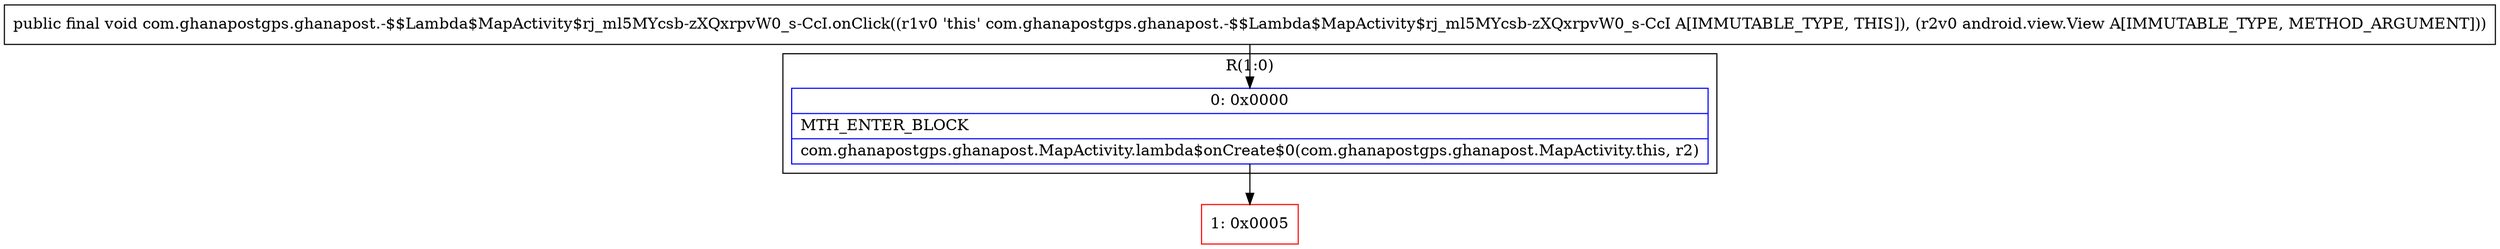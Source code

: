 digraph "CFG forcom.ghanapostgps.ghanapost.\-$$Lambda$MapActivity$rj_ml5MYcsb\-zXQxrpvW0_s\-CcI.onClick(Landroid\/view\/View;)V" {
subgraph cluster_Region_1582627186 {
label = "R(1:0)";
node [shape=record,color=blue];
Node_0 [shape=record,label="{0\:\ 0x0000|MTH_ENTER_BLOCK\l|com.ghanapostgps.ghanapost.MapActivity.lambda$onCreate$0(com.ghanapostgps.ghanapost.MapActivity.this, r2)\l}"];
}
Node_1 [shape=record,color=red,label="{1\:\ 0x0005}"];
MethodNode[shape=record,label="{public final void com.ghanapostgps.ghanapost.\-$$Lambda$MapActivity$rj_ml5MYcsb\-zXQxrpvW0_s\-CcI.onClick((r1v0 'this' com.ghanapostgps.ghanapost.\-$$Lambda$MapActivity$rj_ml5MYcsb\-zXQxrpvW0_s\-CcI A[IMMUTABLE_TYPE, THIS]), (r2v0 android.view.View A[IMMUTABLE_TYPE, METHOD_ARGUMENT])) }"];
MethodNode -> Node_0;
Node_0 -> Node_1;
}

